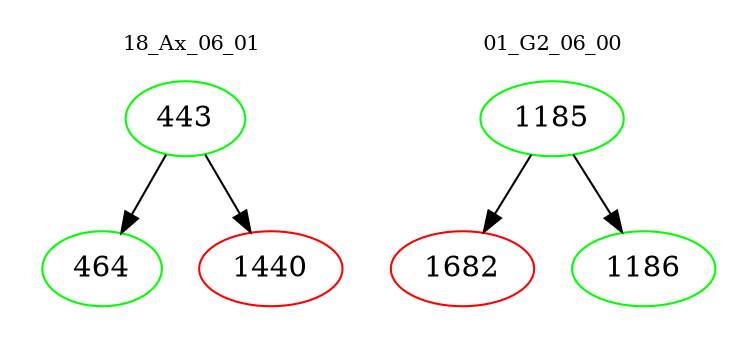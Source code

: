 digraph{
subgraph cluster_0 {
color = white
label = "18_Ax_06_01";
fontsize=10;
T0_443 [label="443", color="green"]
T0_443 -> T0_464 [color="black"]
T0_464 [label="464", color="green"]
T0_443 -> T0_1440 [color="black"]
T0_1440 [label="1440", color="red"]
}
subgraph cluster_1 {
color = white
label = "01_G2_06_00";
fontsize=10;
T1_1185 [label="1185", color="green"]
T1_1185 -> T1_1682 [color="black"]
T1_1682 [label="1682", color="red"]
T1_1185 -> T1_1186 [color="black"]
T1_1186 [label="1186", color="green"]
}
}

